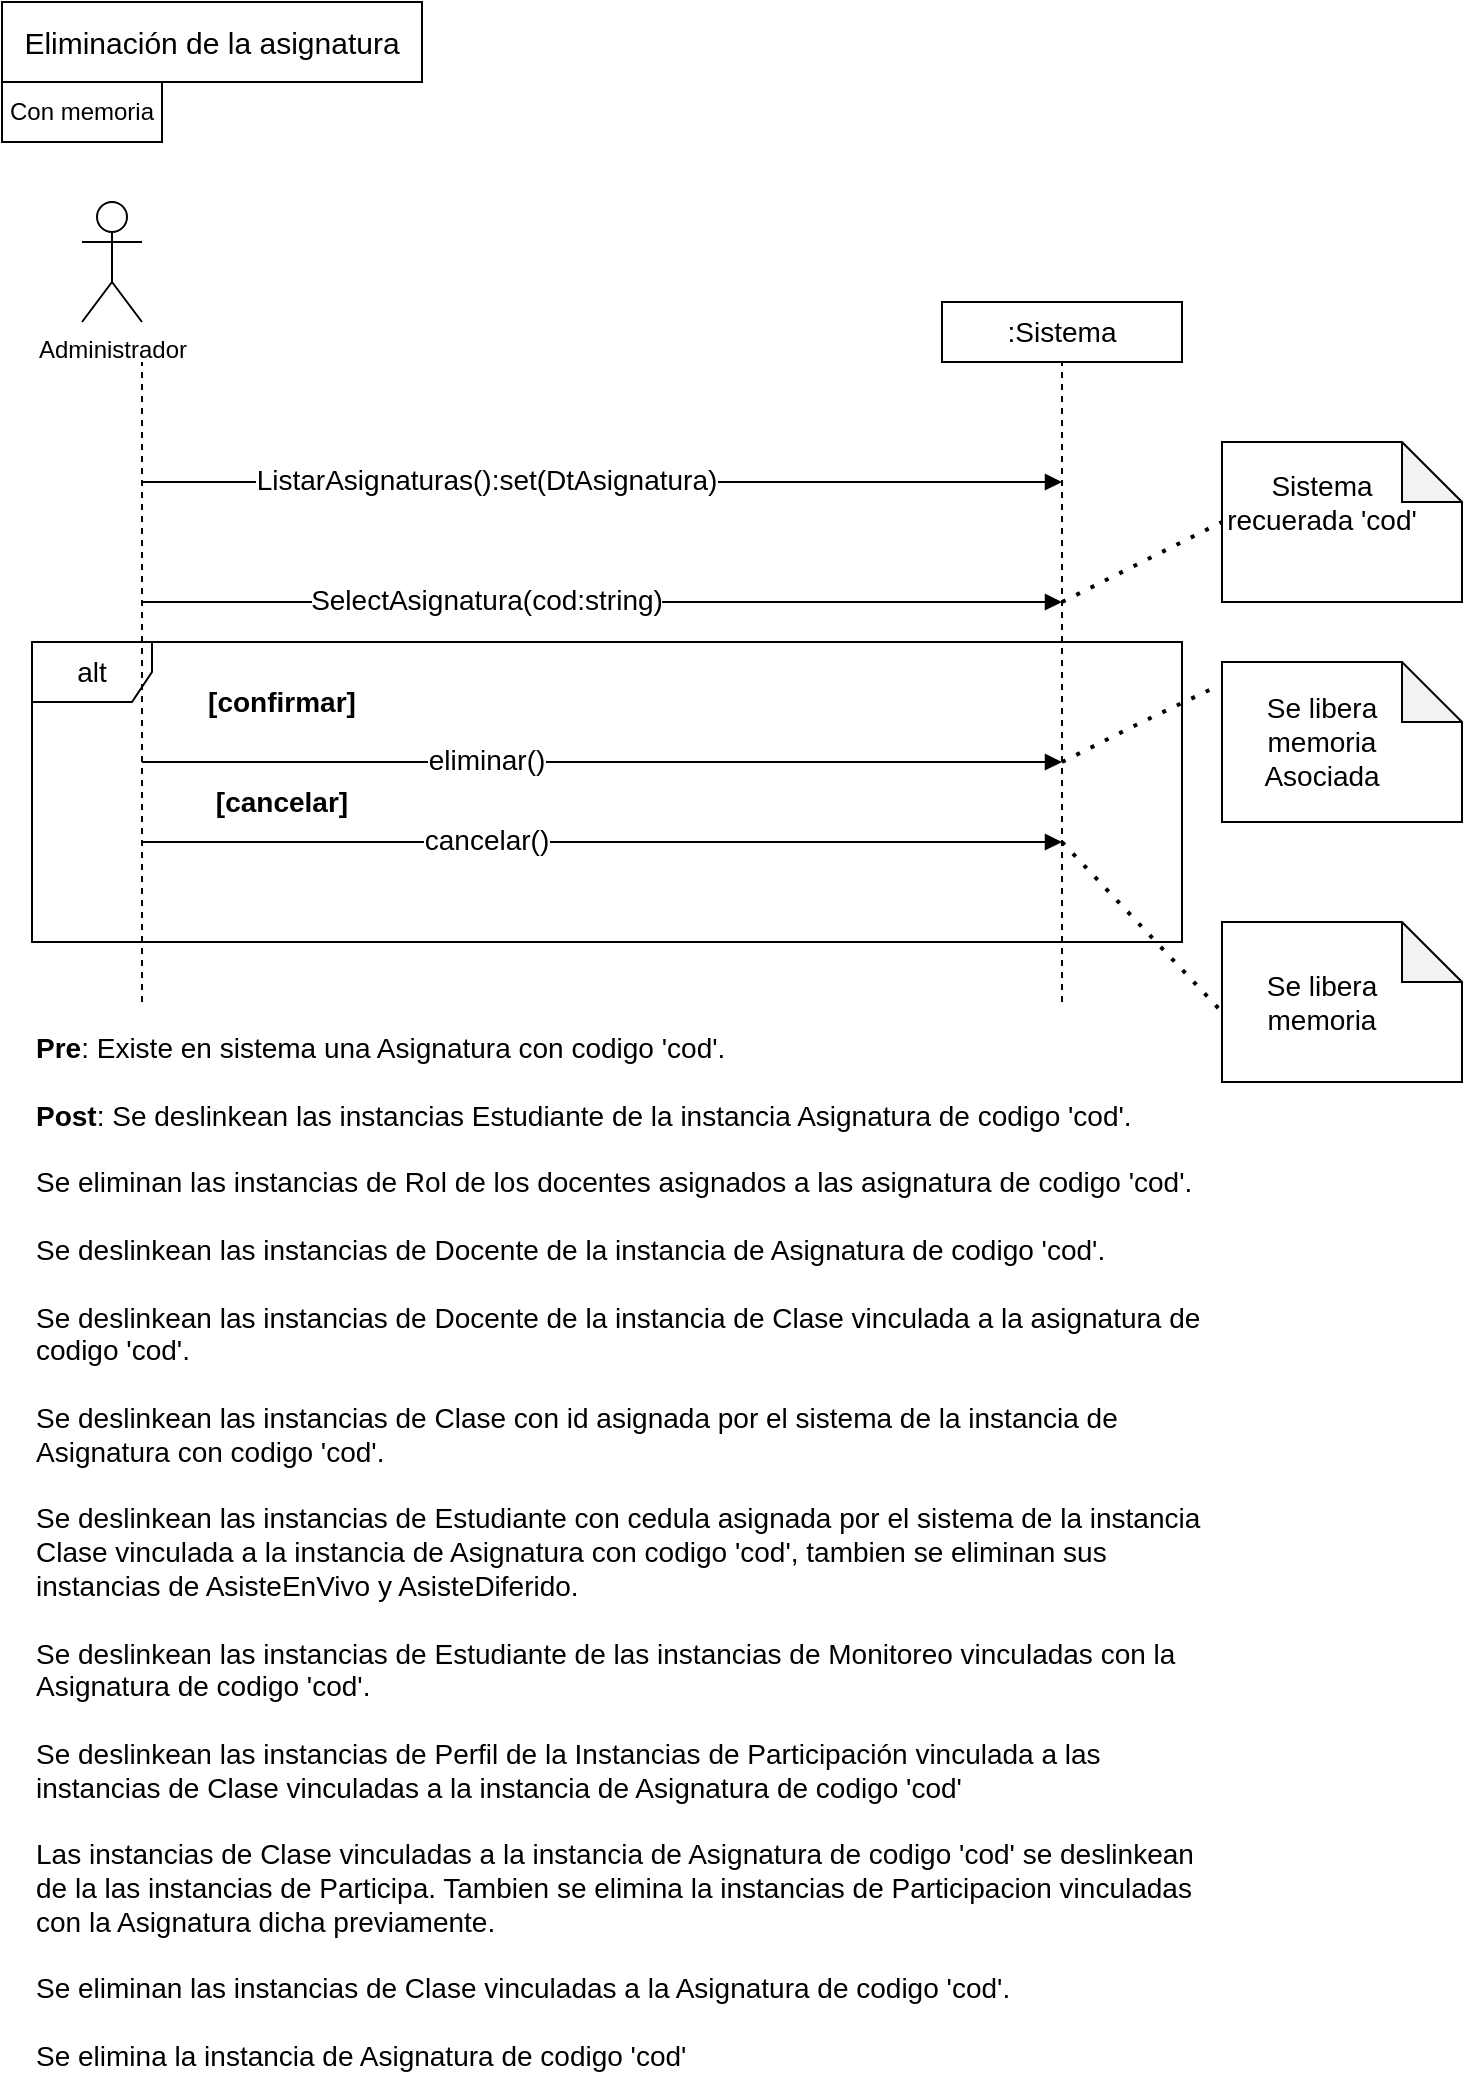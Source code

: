<mxfile version="14.6.9" type="device"><diagram name="Page-1" id="e7e014a7-5840-1c2e-5031-d8a46d1fe8dd"><mxGraphModel dx="868" dy="1276" grid="1" gridSize="10" guides="1" tooltips="1" connect="0" arrows="1" fold="1" page="1" pageScale="1" pageWidth="1169" pageHeight="826" background="#ffffff" math="0" shadow="0"><root><mxCell id="0"/><mxCell id="1" parent="0"/><mxCell id="ngJtxJPBJ-Ptwz0sjl0V-47" value="alt" style="shape=umlFrame;whiteSpace=wrap;html=1;fontSize=14;" parent="1" vertex="1"><mxGeometry x="285" y="300" width="575" height="150" as="geometry"/></mxCell><mxCell id="ngJtxJPBJ-Ptwz0sjl0V-41" value="Administrador" style="shape=umlActor;verticalLabelPosition=bottom;verticalAlign=top;html=1;" parent="1" vertex="1"><mxGeometry x="310" y="80" width="30" height="60" as="geometry"/></mxCell><mxCell id="ngJtxJPBJ-Ptwz0sjl0V-43" value="" style="html=1;verticalAlign=bottom;endArrow=block;" parent="1" edge="1"><mxGeometry width="80" relative="1" as="geometry"><mxPoint x="340" y="220" as="sourcePoint"/><mxPoint x="800" y="220" as="targetPoint"/></mxGeometry></mxCell><mxCell id="ngJtxJPBJ-Ptwz0sjl0V-44" value="ListarAsignaturas():set(DtAsignatura)" style="edgeLabel;html=1;align=center;verticalAlign=middle;resizable=0;points=[];fontSize=14;" parent="ngJtxJPBJ-Ptwz0sjl0V-43" vertex="1" connectable="0"><mxGeometry x="0.168" y="1" relative="1" as="geometry"><mxPoint x="-97" as="offset"/></mxGeometry></mxCell><mxCell id="ngJtxJPBJ-Ptwz0sjl0V-45" value="" style="html=1;verticalAlign=bottom;endArrow=block;" parent="1" edge="1"><mxGeometry width="80" relative="1" as="geometry"><mxPoint x="340" y="280" as="sourcePoint"/><mxPoint x="800" y="280" as="targetPoint"/></mxGeometry></mxCell><mxCell id="ngJtxJPBJ-Ptwz0sjl0V-46" value="SelectAsignatura(cod:string)" style="edgeLabel;html=1;align=center;verticalAlign=middle;resizable=0;points=[];fontSize=14;" parent="ngJtxJPBJ-Ptwz0sjl0V-45" vertex="1" connectable="0"><mxGeometry x="0.168" y="1" relative="1" as="geometry"><mxPoint x="-97" as="offset"/></mxGeometry></mxCell><mxCell id="ngJtxJPBJ-Ptwz0sjl0V-48" value="" style="html=1;verticalAlign=bottom;endArrow=block;" parent="1" edge="1"><mxGeometry width="80" relative="1" as="geometry"><mxPoint x="340" y="360" as="sourcePoint"/><mxPoint x="800" y="360" as="targetPoint"/></mxGeometry></mxCell><mxCell id="ngJtxJPBJ-Ptwz0sjl0V-49" value="eliminar()" style="edgeLabel;html=1;align=center;verticalAlign=middle;resizable=0;points=[];fontSize=14;" parent="ngJtxJPBJ-Ptwz0sjl0V-48" vertex="1" connectable="0"><mxGeometry x="0.168" y="1" relative="1" as="geometry"><mxPoint x="-97" as="offset"/></mxGeometry></mxCell><mxCell id="ngJtxJPBJ-Ptwz0sjl0V-50" value="" style="html=1;verticalAlign=bottom;endArrow=block;" parent="1" edge="1"><mxGeometry width="80" relative="1" as="geometry"><mxPoint x="340" y="400" as="sourcePoint"/><mxPoint x="800" y="400" as="targetPoint"/></mxGeometry></mxCell><mxCell id="ngJtxJPBJ-Ptwz0sjl0V-51" value="cancelar()" style="edgeLabel;html=1;align=center;verticalAlign=middle;resizable=0;points=[];fontSize=14;" parent="ngJtxJPBJ-Ptwz0sjl0V-50" vertex="1" connectable="0"><mxGeometry x="0.168" y="1" relative="1" as="geometry"><mxPoint x="-97" as="offset"/></mxGeometry></mxCell><mxCell id="ngJtxJPBJ-Ptwz0sjl0V-53" value="&lt;b&gt;[confirmar]&lt;/b&gt;" style="text;html=1;strokeColor=none;fillColor=none;align=center;verticalAlign=middle;whiteSpace=wrap;rounded=0;fontSize=14;" parent="1" vertex="1"><mxGeometry x="390" y="320" width="40" height="20" as="geometry"/></mxCell><mxCell id="ngJtxJPBJ-Ptwz0sjl0V-54" value="&lt;b&gt;[cancelar]&lt;/b&gt;" style="text;html=1;strokeColor=none;fillColor=none;align=center;verticalAlign=middle;whiteSpace=wrap;rounded=0;fontSize=14;" parent="1" vertex="1"><mxGeometry x="390" y="370" width="40" height="20" as="geometry"/></mxCell><mxCell id="ngJtxJPBJ-Ptwz0sjl0V-56" value="" style="endArrow=none;dashed=1;html=1;fontSize=14;" parent="1" edge="1"><mxGeometry width="50" height="50" relative="1" as="geometry"><mxPoint x="340" y="480" as="sourcePoint"/><mxPoint x="340" y="160" as="targetPoint"/></mxGeometry></mxCell><mxCell id="ngJtxJPBJ-Ptwz0sjl0V-57" value="" style="rounded=0;whiteSpace=wrap;html=1;fontSize=14;" parent="1" vertex="1"><mxGeometry x="740" y="130" width="120" height="30" as="geometry"/></mxCell><mxCell id="ngJtxJPBJ-Ptwz0sjl0V-58" value=":Sistema" style="text;html=1;strokeColor=none;fillColor=none;align=center;verticalAlign=middle;whiteSpace=wrap;rounded=0;fontSize=14;" parent="1" vertex="1"><mxGeometry x="780" y="135" width="40" height="20" as="geometry"/></mxCell><mxCell id="ngJtxJPBJ-Ptwz0sjl0V-59" value="" style="endArrow=none;dashed=1;html=1;fontSize=14;" parent="1" edge="1"><mxGeometry width="50" height="50" relative="1" as="geometry"><mxPoint x="800" y="480" as="sourcePoint"/><mxPoint x="800" y="160" as="targetPoint"/></mxGeometry></mxCell><mxCell id="ngJtxJPBJ-Ptwz0sjl0V-61" value="" style="shape=note;whiteSpace=wrap;html=1;backgroundOutline=1;darkOpacity=0.05;fontSize=14;" parent="1" vertex="1"><mxGeometry x="880" y="200" width="120" height="80" as="geometry"/></mxCell><mxCell id="ngJtxJPBJ-Ptwz0sjl0V-62" value="" style="shape=note;whiteSpace=wrap;html=1;backgroundOutline=1;darkOpacity=0.05;fontSize=14;" parent="1" vertex="1"><mxGeometry x="880" y="440" width="120" height="80" as="geometry"/></mxCell><mxCell id="ngJtxJPBJ-Ptwz0sjl0V-63" value="" style="shape=note;whiteSpace=wrap;html=1;backgroundOutline=1;darkOpacity=0.05;fontSize=14;" parent="1" vertex="1"><mxGeometry x="880" y="310" width="120" height="80" as="geometry"/></mxCell><mxCell id="ngJtxJPBJ-Ptwz0sjl0V-64" value="Sistema recuerada 'cod'" style="text;html=1;strokeColor=none;fillColor=none;align=center;verticalAlign=middle;whiteSpace=wrap;rounded=0;fontSize=14;" parent="1" vertex="1"><mxGeometry x="880" y="220" width="100" height="20" as="geometry"/></mxCell><mxCell id="ngJtxJPBJ-Ptwz0sjl0V-65" value="Se libera memoria Asociada" style="text;html=1;strokeColor=none;fillColor=none;align=center;verticalAlign=middle;whiteSpace=wrap;rounded=0;fontSize=14;" parent="1" vertex="1"><mxGeometry x="880" y="340" width="100" height="20" as="geometry"/></mxCell><mxCell id="ngJtxJPBJ-Ptwz0sjl0V-68" value="Se libera memoria" style="text;html=1;strokeColor=none;fillColor=none;align=center;verticalAlign=middle;whiteSpace=wrap;rounded=0;fontSize=14;" parent="1" vertex="1"><mxGeometry x="880" y="470" width="100" height="20" as="geometry"/></mxCell><mxCell id="ngJtxJPBJ-Ptwz0sjl0V-69" value="" style="endArrow=none;dashed=1;html=1;dashPattern=1 3;strokeWidth=2;fontSize=14;entryX=0;entryY=0.5;entryDx=0;entryDy=0;entryPerimeter=0;" parent="1" target="ngJtxJPBJ-Ptwz0sjl0V-61" edge="1"><mxGeometry width="50" height="50" relative="1" as="geometry"><mxPoint x="800" y="280" as="sourcePoint"/><mxPoint x="850" y="230" as="targetPoint"/></mxGeometry></mxCell><mxCell id="ngJtxJPBJ-Ptwz0sjl0V-70" value="" style="endArrow=none;dashed=1;html=1;dashPattern=1 3;strokeWidth=2;fontSize=14;entryX=-0.017;entryY=0.15;entryDx=0;entryDy=0;entryPerimeter=0;" parent="1" target="ngJtxJPBJ-Ptwz0sjl0V-63" edge="1"><mxGeometry width="50" height="50" relative="1" as="geometry"><mxPoint x="800" y="360" as="sourcePoint"/><mxPoint x="880" y="320" as="targetPoint"/><Array as="points"><mxPoint x="840" y="340"/></Array></mxGeometry></mxCell><mxCell id="ngJtxJPBJ-Ptwz0sjl0V-71" value="" style="endArrow=none;dashed=1;html=1;dashPattern=1 3;strokeWidth=2;fontSize=14;entryX=0;entryY=0.75;entryDx=0;entryDy=0;" parent="1" target="ngJtxJPBJ-Ptwz0sjl0V-68" edge="1"><mxGeometry width="50" height="50" relative="1" as="geometry"><mxPoint x="800" y="400" as="sourcePoint"/><mxPoint x="880" y="360" as="targetPoint"/></mxGeometry></mxCell><mxCell id="ngJtxJPBJ-Ptwz0sjl0V-72" value="&lt;b&gt;Pre&lt;/b&gt;: Existe en sistema una Asignatura con codigo 'cod'.&lt;br&gt;&lt;br&gt;&lt;b&gt;Post&lt;/b&gt;: Se deslinkean las instancias Estudiante de la instancia Asignatura de codigo 'cod'.&lt;br&gt;&lt;br&gt;Se eliminan las instancias de Rol de los docentes asignados a las asignatura de codigo 'cod'.&lt;br&gt;&lt;br&gt;Se deslinkean las instancias de Docente de la instancia de Asignatura de codigo 'cod'.&lt;br&gt;&lt;br&gt;Se deslinkean las instancias de Docente de la instancia de Clase vinculada a la asignatura de codigo 'cod'.&lt;br&gt;&lt;br&gt;Se deslinkean las instancias de Clase con id asignada por el sistema de la instancia de Asignatura con codigo 'cod'.&lt;br&gt;&lt;br&gt;Se deslinkean las instancias de Estudiante con cedula asignada por el sistema de la instancia Clase vinculada a la instancia de Asignatura con codigo 'cod', tambien se eliminan sus instancias de AsisteEnVivo y AsisteDiferido.&lt;br&gt;&lt;br&gt;Se deslinkean las instancias de Estudiante de las instancias de Monitoreo vinculadas con la Asignatura de codigo 'cod'.&lt;br&gt;&lt;br&gt;Se deslinkean las instancias de Perfil de la Instancias de Participación vinculada a las instancias de Clase vinculadas a la instancia de Asignatura de codigo 'cod'&lt;br&gt;&lt;br&gt;Las instancias de Clase vinculadas a la instancia de Asignatura de codigo 'cod' se deslinkean&lt;br&gt;de la las instancias de Participa. Tambien se elimina la instancias de Participacion vinculadas&lt;br&gt;con la Asignatura dicha previamente.&lt;br&gt;&lt;br&gt;Se eliminan las instancias de Clase vinculadas a la Asignatura de codigo 'cod'.&lt;br&gt;&lt;br&gt;Se elimina la instancia de Asignatura de codigo 'cod'" style="text;html=1;strokeColor=none;fillColor=none;align=left;verticalAlign=middle;whiteSpace=wrap;rounded=0;fontSize=14;" parent="1" vertex="1"><mxGeometry x="285" y="560" width="600" height="390" as="geometry"/></mxCell><mxCell id="5Rip3VJcs-htfCkjZZ0s-1" value="&lt;font style=&quot;font-size: 15px&quot;&gt;Eliminación de la asignatura&lt;/font&gt;" style="rounded=0;whiteSpace=wrap;html=1;" vertex="1" parent="1"><mxGeometry x="270" y="-20" width="210" height="40" as="geometry"/></mxCell><mxCell id="5Rip3VJcs-htfCkjZZ0s-2" value="Con memoria" style="rounded=0;whiteSpace=wrap;html=1;" vertex="1" parent="1"><mxGeometry x="270" y="20" width="80" height="30" as="geometry"/></mxCell></root></mxGraphModel></diagram></mxfile>